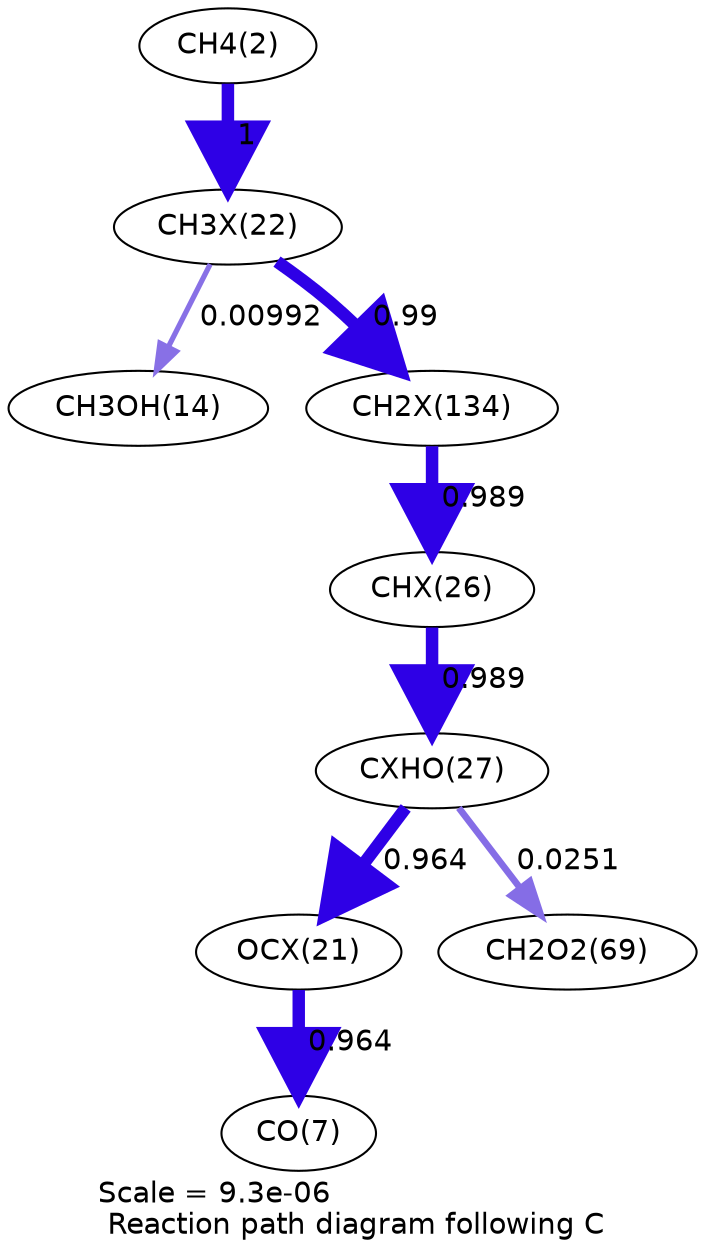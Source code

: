 digraph reaction_paths {
center=1;
s4 -> s27[fontname="Helvetica", penwidth=6, arrowsize=3, color="0.7, 1.5, 0.9"
, label=" 1"];
s27 -> s16[fontname="Helvetica", penwidth=2.52, arrowsize=1.26, color="0.7, 0.51, 0.9"
, label=" 0.00992"];
s27 -> s40[fontname="Helvetica", penwidth=5.99, arrowsize=3, color="0.7, 1.49, 0.9"
, label=" 0.99"];
s40 -> s31[fontname="Helvetica", penwidth=5.99, arrowsize=3, color="0.7, 1.49, 0.9"
, label=" 0.989"];
s31 -> s32[fontname="Helvetica", penwidth=5.99, arrowsize=3, color="0.7, 1.49, 0.9"
, label=" 0.989"];
s32 -> s26[fontname="Helvetica", penwidth=5.97, arrowsize=2.99, color="0.7, 1.46, 0.9"
, label=" 0.964"];
s32 -> s21[fontname="Helvetica", penwidth=3.22, arrowsize=1.61, color="0.7, 0.525, 0.9"
, label=" 0.0251"];
s26 -> s9[fontname="Helvetica", penwidth=5.97, arrowsize=2.99, color="0.7, 1.46, 0.9"
, label=" 0.964"];
s4 [ fontname="Helvetica", label="CH4(2)"];
s9 [ fontname="Helvetica", label="CO(7)"];
s16 [ fontname="Helvetica", label="CH3OH(14)"];
s21 [ fontname="Helvetica", label="CH2O2(69)"];
s26 [ fontname="Helvetica", label="OCX(21)"];
s27 [ fontname="Helvetica", label="CH3X(22)"];
s31 [ fontname="Helvetica", label="CHX(26)"];
s32 [ fontname="Helvetica", label="CXHO(27)"];
s40 [ fontname="Helvetica", label="CH2X(134)"];
 label = "Scale = 9.3e-06\l Reaction path diagram following C";
 fontname = "Helvetica";
}
